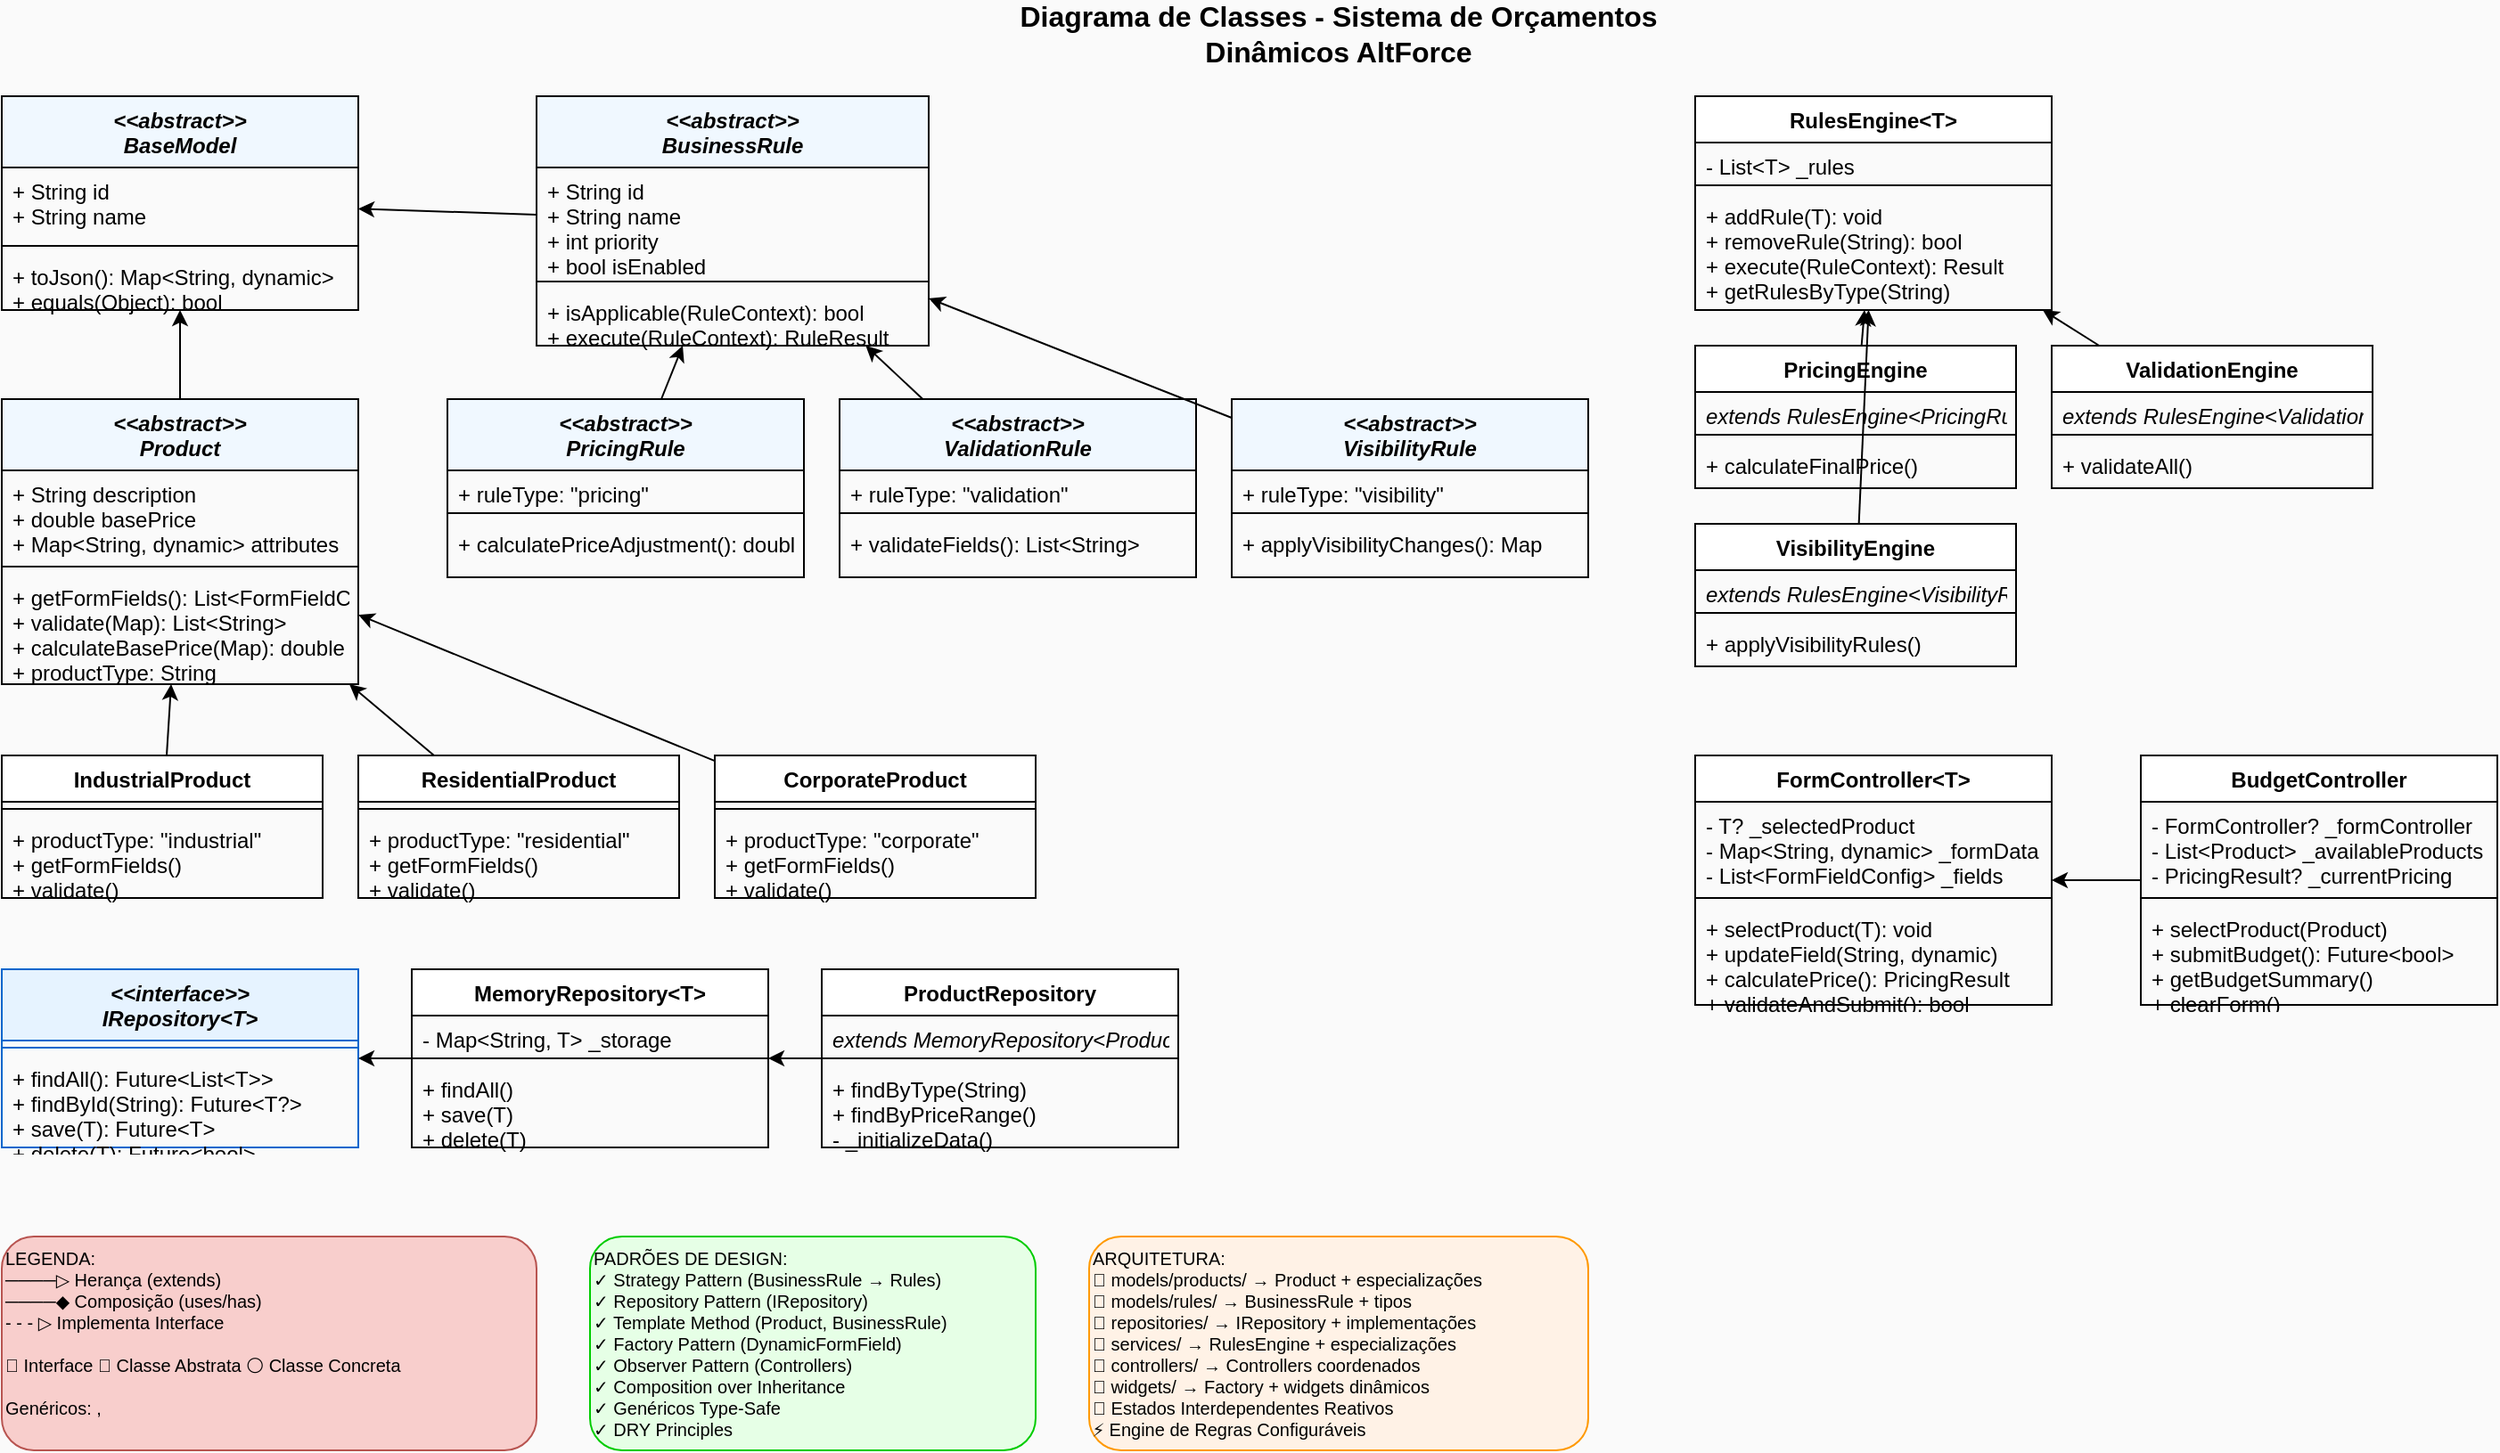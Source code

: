 <?xml version="1.0" encoding="UTF-8"?>
<mxfile version="28.1.0">
  <diagram name="Page-1" id="c4acf3e9-155e-7222-9cf6-157b1a14988f">
    <mxGraphModel dx="1600" dy="900" grid="1" gridSize="10" guides="1" tooltips="1" connect="1" arrows="1" fold="1" page="1" pageScale="1" pageWidth="1600" pageHeight="900" background="#fafafa" math="0" shadow="0">
      <root>
        <mxCell id="0" />
        <mxCell id="1" parent="0" />
        
        <!-- Title -->
        <mxCell id="title" value="Diagrama de Classes - Sistema de Orçamentos Dinâmicos AltForce" style="text;html=1;strokeColor=none;fillColor=none;align=center;verticalAlign=middle;whiteSpace=wrap;rounded=0;fontSize=16;fontStyle=1;" parent="1" vertex="1">
          <mxGeometry x="600" y="10" width="400" height="30" as="geometry" />
        </mxCell>

        <!-- Row 1: Base Classes -->
        <!-- BaseModel -->
        <mxCell id="basemodel" value="&lt;&lt;abstract&gt;&gt;&#xa;BaseModel" style="swimlane;fontStyle=3;align=center;verticalAlign=top;childLayout=stackLayout;horizontal=1;startSize=40;horizontalStack=0;resizeParent=1;resizeLast=0;collapsible=1;marginBottom=0;rounded=0;shadow=0;strokeWidth=1;fillColor=#f0f8ff;" parent="1" vertex="1">
          <mxGeometry x="50" y="60" width="200" height="120" as="geometry" />
        </mxCell>
        <mxCell id="basemodel-attrs" value="+ String id&#xa;+ String name" style="text;align=left;verticalAlign=top;spacingLeft=4;spacingRight=4;overflow=hidden;rotatable=0;points=[[0,0.5],[1,0.5]];portConstraint=eastwest;" parent="basemodel" vertex="1">
          <mxGeometry y="40" width="200" height="40" as="geometry" />
        </mxCell>
        <mxCell id="basemodel-separator" value="" style="line;strokeWidth=1;fillColor=none;align=left;verticalAlign=middle;spacingTop=-1;spacingLeft=3;spacingRight=3;rotatable=0;labelPosition=right;points=[];portConstraint=eastwest;" parent="basemodel" vertex="1">
          <mxGeometry y="80" width="200" height="8" as="geometry" />
        </mxCell>
        <mxCell id="basemodel-methods" value="+ toJson(): Map&lt;String, dynamic&gt;&#xa;+ equals(Object): bool" style="text;align=left;verticalAlign=top;spacingLeft=4;spacingRight=4;overflow=hidden;rotatable=0;points=[[0,0.5],[1,0.5]];portConstraint=eastwest;" parent="basemodel" vertex="1">
          <mxGeometry y="88" width="200" height="32" as="geometry" />
        </mxCell>

        <!-- BusinessRule -->
        <mxCell id="businessrule" value="&lt;&lt;abstract&gt;&gt;&#xa;BusinessRule" style="swimlane;fontStyle=3;align=center;verticalAlign=top;childLayout=stackLayout;horizontal=1;startSize=40;horizontalStack=0;resizeParent=1;resizeLast=0;collapsible=1;marginBottom=0;rounded=0;shadow=0;strokeWidth=1;fillColor=#f0f8ff;" parent="1" vertex="1">
          <mxGeometry x="350" y="60" width="220" height="140" as="geometry" />
        </mxCell>
        <mxCell id="businessrule-attrs" value="+ String id&#xa;+ String name&#xa;+ int priority&#xa;+ bool isEnabled" style="text;align=left;verticalAlign=top;spacingLeft=4;spacingRight=4;overflow=hidden;rotatable=0;points=[[0,0.5],[1,0.5]];portConstraint=eastwest;" parent="businessrule" vertex="1">
          <mxGeometry y="40" width="220" height="60" as="geometry" />
        </mxCell>
        <mxCell id="businessrule-separator" value="" style="line;strokeWidth=1;fillColor=none;align=left;verticalAlign=middle;spacingTop=-1;spacingLeft=3;spacingRight=3;rotatable=0;labelPosition=right;points=[];portConstraint=eastwest;" parent="businessrule" vertex="1">
          <mxGeometry y="100" width="220" height="8" as="geometry" />
        </mxCell>
        <mxCell id="businessrule-methods" value="+ isApplicable(RuleContext): bool&#xa;+ execute(RuleContext): RuleResult" style="text;align=left;verticalAlign=top;spacingLeft=4;spacingRight=4;overflow=hidden;rotatable=0;points=[[0,0.5],[1,0.5]];portConstraint=eastwest;" parent="businessrule" vertex="1">
          <mxGeometry y="108" width="220" height="32" as="geometry" />
        </mxCell>

        <!-- Row 2: Product and Rules -->
        <!-- Product -->
        <mxCell id="product" value="&lt;&lt;abstract&gt;&gt;&#xa;Product" style="swimlane;fontStyle=3;align=center;verticalAlign=top;childLayout=stackLayout;horizontal=1;startSize=40;horizontalStack=0;resizeParent=1;resizeLast=0;collapsible=1;marginBottom=0;rounded=0;shadow=0;strokeWidth=1;fillColor=#f0f8ff;" parent="1" vertex="1">
          <mxGeometry x="50" y="230" width="200" height="160" as="geometry" />
        </mxCell>
        <mxCell id="product-attrs" value="+ String description&#xa;+ double basePrice&#xa;+ Map&lt;String, dynamic&gt; attributes" style="text;align=left;verticalAlign=top;spacingLeft=4;spacingRight=4;overflow=hidden;rotatable=0;points=[[0,0.5],[1,0.5]];portConstraint=eastwest;" parent="product" vertex="1">
          <mxGeometry y="40" width="200" height="50" as="geometry" />
        </mxCell>
        <mxCell id="product-separator" value="" style="line;strokeWidth=1;fillColor=none;align=left;verticalAlign=middle;spacingTop=-1;spacingLeft=3;spacingRight=3;rotatable=0;labelPosition=right;points=[];portConstraint=eastwest;" parent="product" vertex="1">
          <mxGeometry y="90" width="200" height="8" as="geometry" />
        </mxCell>
        <mxCell id="product-methods" value="+ getFormFields(): List&lt;FormFieldConfig&gt;&#xa;+ validate(Map): List&lt;String&gt;&#xa;+ calculateBasePrice(Map): double&#xa;+ productType: String" style="text;align=left;verticalAlign=top;spacingLeft=4;spacingRight=4;overflow=hidden;rotatable=0;points=[[0,0.5],[1,0.5]];portConstraint=eastwest;" parent="product" vertex="1">
          <mxGeometry y="98" width="200" height="62" as="geometry" />
        </mxCell>

        <!-- PricingRule -->
        <mxCell id="pricingrule" value="&lt;&lt;abstract&gt;&gt;&#xa;PricingRule" style="swimlane;fontStyle=3;align=center;verticalAlign=top;childLayout=stackLayout;horizontal=1;startSize=40;horizontalStack=0;resizeParent=1;resizeLast=0;collapsible=1;marginBottom=0;rounded=0;shadow=0;strokeWidth=1;fillColor=#f0f8ff;" parent="1" vertex="1">
          <mxGeometry x="300" y="230" width="200" height="100" as="geometry" />
        </mxCell>
        <mxCell id="pricingrule-attrs" value="+ ruleType: &quot;pricing&quot;" style="text;align=left;verticalAlign=top;spacingLeft=4;spacingRight=4;overflow=hidden;rotatable=0;points=[[0,0.5],[1,0.5]];portConstraint=eastwest;" parent="pricingrule" vertex="1">
          <mxGeometry y="40" width="200" height="20" as="geometry" />
        </mxCell>
        <mxCell id="pricingrule-separator" value="" style="line;strokeWidth=1;fillColor=none;align=left;verticalAlign=middle;spacingTop=-1;spacingLeft=3;spacingRight=3;rotatable=0;labelPosition=right;points=[];portConstraint=eastwest;" parent="pricingrule" vertex="1">
          <mxGeometry y="60" width="200" height="8" as="geometry" />
        </mxCell>
        <mxCell id="pricingrule-methods" value="+ calculatePriceAdjustment(): double" style="text;align=left;verticalAlign=top;spacingLeft=4;spacingRight=4;overflow=hidden;rotatable=0;points=[[0,0.5],[1,0.5]];portConstraint=eastwest;" parent="pricingrule" vertex="1">
          <mxGeometry y="68" width="200" height="32" as="geometry" />
        </mxCell>

        <!-- ValidationRule -->
        <mxCell id="validationrule" value="&lt;&lt;abstract&gt;&gt;&#xa;ValidationRule" style="swimlane;fontStyle=3;align=center;verticalAlign=top;childLayout=stackLayout;horizontal=1;startSize=40;horizontalStack=0;resizeParent=1;resizeLast=0;collapsible=1;marginBottom=0;rounded=0;shadow=0;strokeWidth=1;fillColor=#f0f8ff;" parent="1" vertex="1">
          <mxGeometry x="520" y="230" width="200" height="100" as="geometry" />
        </mxCell>
        <mxCell id="validationrule-attrs" value="+ ruleType: &quot;validation&quot;" style="text;align=left;verticalAlign=top;spacingLeft=4;spacingRight=4;overflow=hidden;rotatable=0;points=[[0,0.5],[1,0.5]];portConstraint=eastwest;" parent="validationrule" vertex="1">
          <mxGeometry y="40" width="200" height="20" as="geometry" />
        </mxCell>
        <mxCell id="validationrule-separator" value="" style="line;strokeWidth=1;fillColor=none;align=left;verticalAlign=middle;spacingTop=-1;spacingLeft=3;spacingRight=3;rotatable=0;labelPosition=right;points=[];portConstraint=eastwest;" parent="validationrule" vertex="1">
          <mxGeometry y="60" width="200" height="8" as="geometry" />
        </mxCell>
        <mxCell id="validationrule-methods" value="+ validateFields(): List&lt;String&gt;" style="text;align=left;verticalAlign=top;spacingLeft=4;spacingRight=4;overflow=hidden;rotatable=0;points=[[0,0.5],[1,0.5]];portConstraint=eastwest;" parent="validationrule" vertex="1">
          <mxGeometry y="68" width="200" height="32" as="geometry" />
        </mxCell>

        <!-- VisibilityRule -->
        <mxCell id="visibilityrule" value="&lt;&lt;abstract&gt;&gt;&#xa;VisibilityRule" style="swimlane;fontStyle=3;align=center;verticalAlign=top;childLayout=stackLayout;horizontal=1;startSize=40;horizontalStack=0;resizeParent=1;resizeLast=0;collapsible=1;marginBottom=0;rounded=0;shadow=0;strokeWidth=1;fillColor=#f0f8ff;" parent="1" vertex="1">
          <mxGeometry x="740" y="230" width="200" height="100" as="geometry" />
        </mxCell>
        <mxCell id="visibilityrule-attrs" value="+ ruleType: &quot;visibility&quot;" style="text;align=left;verticalAlign=top;spacingLeft=4;spacingRight=4;overflow=hidden;rotatable=0;points=[[0,0.5],[1,0.5]];portConstraint=eastwest;" parent="visibilityrule" vertex="1">
          <mxGeometry y="40" width="200" height="20" as="geometry" />
        </mxCell>
        <mxCell id="visibilityrule-separator" value="" style="line;strokeWidth=1;fillColor=none;align=left;verticalAlign=middle;spacingTop=-1;spacingLeft=3;spacingRight=3;rotatable=0;labelPosition=right;points=[];portConstraint=eastwest;" parent="visibilityrule" vertex="1">
          <mxGeometry y="60" width="200" height="8" as="geometry" />
        </mxCell>
        <mxCell id="visibilityrule-methods" value="+ applyVisibilityChanges(): Map" style="text;align=left;verticalAlign=top;spacingLeft=4;spacingRight=4;overflow=hidden;rotatable=0;points=[[0,0.5],[1,0.5]];portConstraint=eastwest;" parent="visibilityrule" vertex="1">
          <mxGeometry y="68" width="200" height="32" as="geometry" />
        </mxCell>

        <!-- Row 3: Product Implementations -->
        <!-- IndustrialProduct -->
        <mxCell id="industrial" value="IndustrialProduct" style="swimlane;fontStyle=1;align=center;verticalAlign=top;childLayout=stackLayout;horizontal=1;startSize=26;horizontalStack=0;resizeParent=1;resizeLast=0;collapsible=1;marginBottom=0;rounded=0;shadow=0;strokeWidth=1;fillColor=#ffffff;" parent="1" vertex="1">
          <mxGeometry x="50" y="430" width="180" height="80" as="geometry" />
        </mxCell>
        <mxCell id="industrial-separator" value="" style="line;strokeWidth=1;fillColor=none;align=left;verticalAlign=middle;spacingTop=-1;spacingLeft=3;spacingRight=3;rotatable=0;labelPosition=right;points=[];portConstraint=eastwest;" parent="industrial" vertex="1">
          <mxGeometry y="26" width="180" height="8" as="geometry" />
        </mxCell>
        <mxCell id="industrial-methods" value="+ productType: &quot;industrial&quot;&#xa;+ getFormFields()&#xa;+ validate()" style="text;align=left;verticalAlign=top;spacingLeft=4;spacingRight=4;overflow=hidden;rotatable=0;points=[[0,0.5],[1,0.5]];portConstraint=eastwest;" parent="industrial" vertex="1">
          <mxGeometry y="34" width="180" height="46" as="geometry" />
        </mxCell>

        <!-- ResidentialProduct -->
        <mxCell id="residential" value="ResidentialProduct" style="swimlane;fontStyle=1;align=center;verticalAlign=top;childLayout=stackLayout;horizontal=1;startSize=26;horizontalStack=0;resizeParent=1;resizeLast=0;collapsible=1;marginBottom=0;rounded=0;shadow=0;strokeWidth=1;fillColor=#ffffff;" parent="1" vertex="1">
          <mxGeometry x="250" y="430" width="180" height="80" as="geometry" />
        </mxCell>
        <mxCell id="residential-separator" value="" style="line;strokeWidth=1;fillColor=none;align=left;verticalAlign=middle;spacingTop=-1;spacingLeft=3;spacingRight=3;rotatable=0;labelPosition=right;points=[];portConstraint=eastwest;" parent="residential" vertex="1">
          <mxGeometry y="26" width="180" height="8" as="geometry" />
        </mxCell>
        <mxCell id="residential-methods" value="+ productType: &quot;residential&quot;&#xa;+ getFormFields()&#xa;+ validate()" style="text;align=left;verticalAlign=top;spacingLeft=4;spacingRight=4;overflow=hidden;rotatable=0;points=[[0,0.5],[1,0.5]];portConstraint=eastwest;" parent="residential" vertex="1">
          <mxGeometry y="34" width="180" height="46" as="geometry" />
        </mxCell>

        <!-- CorporateProduct -->
        <mxCell id="corporate" value="CorporateProduct" style="swimlane;fontStyle=1;align=center;verticalAlign=top;childLayout=stackLayout;horizontal=1;startSize=26;horizontalStack=0;resizeParent=1;resizeLast=0;collapsible=1;marginBottom=0;rounded=0;shadow=0;strokeWidth=1;fillColor=#ffffff;" parent="1" vertex="1">
          <mxGeometry x="450" y="430" width="180" height="80" as="geometry" />
        </mxCell>
        <mxCell id="corporate-separator" value="" style="line;strokeWidth=1;fillColor=none;align=left;verticalAlign=middle;spacingTop=-1;spacingLeft=3;spacingRight=3;rotatable=0;labelPosition=right;points=[];portConstraint=eastwest;" parent="corporate" vertex="1">
          <mxGeometry y="26" width="180" height="8" as="geometry" />
        </mxCell>
        <mxCell id="corporate-methods" value="+ productType: &quot;corporate&quot;&#xa;+ getFormFields()&#xa;+ validate()" style="text;align=left;verticalAlign=top;spacingLeft=4;spacingRight=4;overflow=hidden;rotatable=0;points=[[0,0.5],[1,0.5]];portConstraint=eastwest;" parent="corporate" vertex="1">
          <mxGeometry y="34" width="180" height="46" as="geometry" />
        </mxCell>

        <!-- Row 4: Repository Pattern -->
        <!-- IRepository -->
        <mxCell id="irepository" value="&lt;&lt;interface&gt;&gt;&#xa;IRepository&lt;T&gt;" style="swimlane;fontStyle=3;align=center;verticalAlign=top;childLayout=stackLayout;horizontal=1;startSize=40;horizontalStack=0;resizeParent=1;resizeLast=0;collapsible=1;marginBottom=0;rounded=0;shadow=0;strokeWidth=1;fillColor=#e6f3ff;strokeColor=#0066cc;" parent="1" vertex="1">
          <mxGeometry x="50" y="550" width="200" height="100" as="geometry" />
        </mxCell>
        <mxCell id="irepository-separator" value="" style="line;strokeWidth=1;fillColor=none;align=left;verticalAlign=middle;spacingTop=-1;spacingLeft=3;spacingRight=3;rotatable=0;labelPosition=right;points=[];portConstraint=eastwest;strokeColor=#0066cc;" parent="irepository" vertex="1">
          <mxGeometry y="40" width="200" height="8" as="geometry" />
        </mxCell>
        <mxCell id="irepository-methods" value="+ findAll(): Future&lt;List&lt;T&gt;&gt;&#xa;+ findById(String): Future&lt;T?&gt;&#xa;+ save(T): Future&lt;T&gt;&#xa;+ delete(T): Future&lt;bool&gt;" style="text;align=left;verticalAlign=top;spacingLeft=4;spacingRight=4;overflow=hidden;rotatable=0;points=[[0,0.5],[1,0.5]];portConstraint=eastwest;" parent="irepository" vertex="1">
          <mxGeometry y="48" width="200" height="52" as="geometry" />
        </mxCell>

        <!-- MemoryRepository -->
        <mxCell id="memoryrepo" value="MemoryRepository&lt;T&gt;" style="swimlane;fontStyle=1;align=center;verticalAlign=top;childLayout=stackLayout;horizontal=1;startSize=26;horizontalStack=0;resizeParent=1;resizeLast=0;collapsible=1;marginBottom=0;rounded=0;shadow=0;strokeWidth=1;fillColor=#ffffff;" parent="1" vertex="1">
          <mxGeometry x="280" y="550" width="200" height="100" as="geometry" />
        </mxCell>
        <mxCell id="memoryrepo-attrs" value="- Map&lt;String, T&gt; _storage" style="text;align=left;verticalAlign=top;spacingLeft=4;spacingRight=4;overflow=hidden;rotatable=0;points=[[0,0.5],[1,0.5]];portConstraint=eastwest;" parent="memoryrepo" vertex="1">
          <mxGeometry y="26" width="200" height="20" as="geometry" />
        </mxCell>
        <mxCell id="memoryrepo-separator" value="" style="line;strokeWidth=1;fillColor=none;align=left;verticalAlign=middle;spacingTop=-1;spacingLeft=3;spacingRight=3;rotatable=0;labelPosition=right;points=[];portConstraint=eastwest;" parent="memoryrepo" vertex="1">
          <mxGeometry y="46" width="200" height="8" as="geometry" />
        </mxCell>
        <mxCell id="memoryrepo-methods" value="+ findAll()&#xa;+ save(T)&#xa;+ delete(T)" style="text;align=left;verticalAlign=top;spacingLeft=4;spacingRight=4;overflow=hidden;rotatable=0;points=[[0,0.5],[1,0.5]];portConstraint=eastwest;" parent="memoryrepo" vertex="1">
          <mxGeometry y="54" width="200" height="46" as="geometry" />
        </mxCell>

        <!-- ProductRepository -->
        <mxCell id="productrepo" value="ProductRepository" style="swimlane;fontStyle=1;align=center;verticalAlign=top;childLayout=stackLayout;horizontal=1;startSize=26;horizontalStack=0;resizeParent=1;resizeLast=0;collapsible=1;marginBottom=0;rounded=0;shadow=0;strokeWidth=1;fillColor=#ffffff;" parent="1" vertex="1">
          <mxGeometry x="510" y="550" width="200" height="100" as="geometry" />
        </mxCell>
        <mxCell id="productrepo-attrs" value="extends MemoryRepository&lt;Product&gt;" style="text;align=left;verticalAlign=top;spacingLeft=4;spacingRight=4;overflow=hidden;rotatable=0;points=[[0,0.5],[1,0.5]];portConstraint=eastwest;fontStyle=2;" parent="productrepo" vertex="1">
          <mxGeometry y="26" width="200" height="20" as="geometry" />
        </mxCell>
        <mxCell id="productrepo-separator" value="" style="line;strokeWidth=1;fillColor=none;align=left;verticalAlign=middle;spacingTop=-1;spacingLeft=3;spacingRight=3;rotatable=0;labelPosition=right;points=[];portConstraint=eastwest;" parent="productrepo" vertex="1">
          <mxGeometry y="46" width="200" height="8" as="geometry" />
        </mxCell>
        <mxCell id="productrepo-methods" value="+ findByType(String)&#xa;+ findByPriceRange()&#xa;- _initializeData()" style="text;align=left;verticalAlign=top;spacingLeft=4;spacingRight=4;overflow=hidden;rotatable=0;points=[[0,0.5],[1,0.5]];portConstraint=eastwest;" parent="productrepo" vertex="1">
          <mxGeometry y="54" width="200" height="46" as="geometry" />
        </mxCell>

        <!-- Right Side: Engines and Controllers -->
        <!-- RulesEngine -->
        <mxCell id="rulesengine" value="RulesEngine&lt;T&gt;" style="swimlane;fontStyle=1;align=center;verticalAlign=top;childLayout=stackLayout;horizontal=1;startSize=26;horizontalStack=0;resizeParent=1;resizeLast=0;collapsible=1;marginBottom=0;rounded=0;shadow=0;strokeWidth=1;fillColor=#ffffff;" parent="1" vertex="1">
          <mxGeometry x="1000" y="60" width="200" height="120" as="geometry" />
        </mxCell>
        <mxCell id="rulesengine-attrs" value="- List&lt;T&gt; _rules" style="text;align=left;verticalAlign=top;spacingLeft=4;spacingRight=4;overflow=hidden;rotatable=0;points=[[0,0.5],[1,0.5]];portConstraint=eastwest;" parent="rulesengine" vertex="1">
          <mxGeometry y="26" width="200" height="20" as="geometry" />
        </mxCell>
        <mxCell id="rulesengine-separator" value="" style="line;strokeWidth=1;fillColor=none;align=left;verticalAlign=middle;spacingTop=-1;spacingLeft=3;spacingRight=3;rotatable=0;labelPosition=right;points=[];portConstraint=eastwest;" parent="rulesengine" vertex="1">
          <mxGeometry y="46" width="200" height="8" as="geometry" />
        </mxCell>
        <mxCell id="rulesengine-methods" value="+ addRule(T): void&#xa;+ removeRule(String): bool&#xa;+ execute(RuleContext): Result&#xa;+ getRulesByType(String)" style="text;align=left;verticalAlign=top;spacingLeft=4;spacingRight=4;overflow=hidden;rotatable=0;points=[[0,0.5],[1,0.5]];portConstraint=eastwest;" parent="rulesengine" vertex="1">
          <mxGeometry y="54" width="200" height="66" as="geometry" />
        </mxCell>

        <!-- PricingEngine -->
        <mxCell id="pricingengine" value="PricingEngine" style="swimlane;fontStyle=1;align=center;verticalAlign=top;childLayout=stackLayout;horizontal=1;startSize=26;horizontalStack=0;resizeParent=1;resizeLast=0;collapsible=1;marginBottom=0;rounded=0;shadow=0;strokeWidth=1;fillColor=#ffffff;" parent="1" vertex="1">
          <mxGeometry x="1000" y="200" width="180" height="80" as="geometry" />
        </mxCell>
        <mxCell id="pricingengine-attrs" value="extends RulesEngine&lt;PricingRule&gt;" style="text;align=left;verticalAlign=top;spacingLeft=4;spacingRight=4;overflow=hidden;rotatable=0;points=[[0,0.5],[1,0.5]];portConstraint=eastwest;fontStyle=2;" parent="pricingengine" vertex="1">
          <mxGeometry y="26" width="180" height="20" as="geometry" />
        </mxCell>
        <mxCell id="pricingengine-separator" value="" style="line;strokeWidth=1;fillColor=none;align=left;verticalAlign=middle;spacingTop=-1;spacingLeft=3;spacingRight=3;rotatable=0;labelPosition=right;points=[];portConstraint=eastwest;" parent="pricingengine" vertex="1">
          <mxGeometry y="46" width="180" height="8" as="geometry" />
        </mxCell>
        <mxCell id="pricingengine-methods" value="+ calculateFinalPrice()" style="text;align=left;verticalAlign=top;spacingLeft=4;spacingRight=4;overflow=hidden;rotatable=0;points=[[0,0.5],[1,0.5]];portConstraint=eastwest;" parent="pricingengine" vertex="1">
          <mxGeometry y="54" width="180" height="26" as="geometry" />
        </mxCell>

        <!-- ValidationEngine -->
        <mxCell id="validationengine" value="ValidationEngine" style="swimlane;fontStyle=1;align=center;verticalAlign=top;childLayout=stackLayout;horizontal=1;startSize=26;horizontalStack=0;resizeParent=1;resizeLast=0;collapsible=1;marginBottom=0;rounded=0;shadow=0;strokeWidth=1;fillColor=#ffffff;" parent="1" vertex="1">
          <mxGeometry x="1200" y="200" width="180" height="80" as="geometry" />
        </mxCell>
        <mxCell id="validationengine-attrs" value="extends RulesEngine&lt;ValidationRule&gt;" style="text;align=left;verticalAlign=top;spacingLeft=4;spacingRight=4;overflow=hidden;rotatable=0;points=[[0,0.5],[1,0.5]];portConstraint=eastwest;fontStyle=2;" parent="validationengine" vertex="1">
          <mxGeometry y="26" width="180" height="20" as="geometry" />
        </mxCell>
        <mxCell id="validationengine-separator" value="" style="line;strokeWidth=1;fillColor=none;align=left;verticalAlign=middle;spacingTop=-1;spacingLeft=3;spacingRight=3;rotatable=0;labelPosition=right;points=[];portConstraint=eastwest;" parent="validationengine" vertex="1">
          <mxGeometry y="46" width="180" height="8" as="geometry" />
        </mxCell>
        <mxCell id="validationengine-methods" value="+ validateAll()" style="text;align=left;verticalAlign=top;spacingLeft=4;spacingRight=4;overflow=hidden;rotatable=0;points=[[0,0.5],[1,0.5]];portConstraint=eastwest;" parent="validationengine" vertex="1">
          <mxGeometry y="54" width="180" height="26" as="geometry" />
        </mxCell>

        <!-- VisibilityEngine -->
        <mxCell id="visibilityengine" value="VisibilityEngine" style="swimlane;fontStyle=1;align=center;verticalAlign=top;childLayout=stackLayout;horizontal=1;startSize=26;horizontalStack=0;resizeParent=1;resizeLast=0;collapsible=1;marginBottom=0;rounded=0;shadow=0;strokeWidth=1;fillColor=#ffffff;" parent="1" vertex="1">
          <mxGeometry x="1000" y="300" width="180" height="80" as="geometry" />
        </mxCell>
        <mxCell id="visibilityengine-attrs" value="extends RulesEngine&lt;VisibilityRule&gt;" style="text;align=left;verticalAlign=top;spacingLeft=4;spacingRight=4;overflow=hidden;rotatable=0;points=[[0,0.5],[1,0.5]];portConstraint=eastwest;fontStyle=2;" parent="visibilityengine" vertex="1">
          <mxGeometry y="26" width="180" height="20" as="geometry" />
        </mxCell>
        <mxCell id="visibilityengine-separator" value="" style="line;strokeWidth=1;fillColor=none;align=left;verticalAlign=middle;spacingTop=-1;spacingLeft=3;spacingRight=3;rotatable=0;labelPosition=right;points=[];portConstraint=eastwest;" parent="visibilityengine" vertex="1">
          <mxGeometry y="46" width="180" height="8" as="geometry" />
        </mxCell>
        <mxCell id="visibilityengine-methods" value="+ applyVisibilityRules()" style="text;align=left;verticalAlign=top;spacingLeft=4;spacingRight=4;overflow=hidden;rotatable=0;points=[[0,0.5],[1,0.5]];portConstraint=eastwest;" parent="visibilityengine" vertex="1">
          <mxGeometry y="54" width="180" height="26" as="geometry" />
        </mxCell>

        <!-- FormController -->
        <mxCell id="formcontroller" value="FormController&lt;T&gt;" style="swimlane;fontStyle=1;align=center;verticalAlign=top;childLayout=stackLayout;horizontal=1;startSize=26;horizontalStack=0;resizeParent=1;resizeLast=0;collapsible=1;marginBottom=0;rounded=0;shadow=0;strokeWidth=1;fillColor=#ffffff;" parent="1" vertex="1">
          <mxGeometry x="1000" y="430" width="200" height="140" as="geometry" />
        </mxCell>
        <mxCell id="formcontroller-attrs" value="- T? _selectedProduct&#xa;- Map&lt;String, dynamic&gt; _formData&#xa;- List&lt;FormFieldConfig&gt; _fields" style="text;align=left;verticalAlign=top;spacingLeft=4;spacingRight=4;overflow=hidden;rotatable=0;points=[[0,0.5],[1,0.5]];portConstraint=eastwest;" parent="formcontroller" vertex="1">
          <mxGeometry y="26" width="200" height="50" as="geometry" />
        </mxCell>
        <mxCell id="formcontroller-separator" value="" style="line;strokeWidth=1;fillColor=none;align=left;verticalAlign=middle;spacingTop=-1;spacingLeft=3;spacingRight=3;rotatable=0;labelPosition=right;points=[];portConstraint=eastwest;" parent="formcontroller" vertex="1">
          <mxGeometry y="76" width="200" height="8" as="geometry" />
        </mxCell>
        <mxCell id="formcontroller-methods" value="+ selectProduct(T): void&#xa;+ updateField(String, dynamic)&#xa;+ calculatePrice(): PricingResult&#xa;+ validateAndSubmit(): bool" style="text;align=left;verticalAlign=top;spacingLeft=4;spacingRight=4;overflow=hidden;rotatable=0;points=[[0,0.5],[1,0.5]];portConstraint=eastwest;" parent="formcontroller" vertex="1">
          <mxGeometry y="84" width="200" height="56" as="geometry" />
        </mxCell>

        <!-- BudgetController -->
        <mxCell id="budgetcontroller" value="BudgetController" style="swimlane;fontStyle=1;align=center;verticalAlign=top;childLayout=stackLayout;horizontal=1;startSize=26;horizontalStack=0;resizeParent=1;resizeLast=0;collapsible=1;marginBottom=0;rounded=0;shadow=0;strokeWidth=1;fillColor=#ffffff;" parent="1" vertex="1">
          <mxGeometry x="1250" y="430" width="200" height="140" as="geometry" />
        </mxCell>
        <mxCell id="budgetcontroller-attrs" value="- FormController? _formController&#xa;- List&lt;Product&gt; _availableProducts&#xa;- PricingResult? _currentPricing" style="text;align=left;verticalAlign=top;spacingLeft=4;spacingRight=4;overflow=hidden;rotatable=0;points=[[0,0.5],[1,0.5]];portConstraint=eastwest;" parent="budgetcontroller" vertex="1">
          <mxGeometry y="26" width="200" height="50" as="geometry" />
        </mxCell>
        <mxCell id="budgetcontroller-separator" value="" style="line;strokeWidth=1;fillColor=none;align=left;verticalAlign=middle;spacingTop=-1;spacingLeft=3;spacingRight=3;rotatable=0;labelPosition=right;points=[];portConstraint=eastwest;" parent="budgetcontroller" vertex="1">
          <mxGeometry y="76" width="200" height="8" as="geometry" />
        </mxCell>
        <mxCell id="budgetcontroller-methods" value="+ selectProduct(Product)&#xa;+ submitBudget(): Future&lt;bool&gt;&#xa;+ getBudgetSummary()&#xa;+ clearForm()" style="text;align=left;verticalAlign=top;spacingLeft=4;spacingRight=4;overflow=hidden;rotatable=0;points=[[0,0.5],[1,0.5]];portConstraint=eastwest;" parent="budgetcontroller" vertex="1">
          <mxGeometry y="84" width="200" height="56" as="geometry" />
        </mxCell>

        <!-- Inheritance Relationships -->
        <!-- Product extends BaseModel -->
        <mxCell id="edge1" parent="1" source="product" target="basemodel" edge="1">
          <mxGeometry relative="1" as="geometry">
            <mxPoint x="150" y="230" as="sourcePoint"/>
            <mxPoint x="150" y="180" as="targetPoint"/>
          </mxGeometry>
        </mxCell>

        <!-- BusinessRule extends BaseModel -->
        <mxCell id="edge2" parent="1" source="businessrule" target="basemodel" edge="1">
          <mxGeometry relative="1" as="geometry">
            <mxPoint x="350" y="120" as="sourcePoint"/>
            <mxPoint x="250" y="120" as="targetPoint"/>
          </mxGeometry>
        </mxCell>

        <!-- Rules extend BusinessRule -->
        <mxCell id="edge3" parent="1" source="pricingrule" target="businessrule" edge="1">
          <mxGeometry relative="1" as="geometry">
            <mxPoint x="400" y="230" as="sourcePoint"/>
            <mxPoint x="460" y="200" as="targetPoint"/>
          </mxGeometry>
        </mxCell>

        <mxCell id="edge4" parent="1" source="validationrule" target="businessrule" edge="1">
          <mxGeometry relative="1" as="geometry">
            <mxPoint x="620" y="230" as="sourcePoint"/>
            <mxPoint x="460" y="200" as="targetPoint"/>
          </mxGeometry>
        </mxCell>

        <mxCell id="edge5" parent="1" source="visibilityrule" target="businessrule" edge="1">
          <mxGeometry relative="1" as="geometry">
            <mxPoint x="840" y="230" as="sourcePoint"/>
            <mxPoint x="460" y="200" as="targetPoint"/>
          </mxGeometry>
        </mxCell>

        <!-- Products extend Product -->
        <mxCell id="edge6" parent="1" source="industrial" target="product" edge="1">
          <mxGeometry relative="1" as="geometry">
            <mxPoint x="140" y="430" as="sourcePoint"/>
            <mxPoint x="150" y="390" as="targetPoint"/>
          </mxGeometry>
        </mxCell>

        <mxCell id="edge7" parent="1" source="residential" target="product" edge="1">
          <mxGeometry relative="1" as="geometry">
            <mxPoint x="340" y="430" as="sourcePoint"/>
            <mxPoint x="150" y="390" as="targetPoint"/>
          </mxGeometry>
        </mxCell>

        <mxCell id="edge8" parent="1" source="corporate" target="product" edge="1">
          <mxGeometry relative="1" as="geometry">
            <mxPoint x="540" y="430" as="sourcePoint"/>
            <mxPoint x="150" y="390" as="targetPoint"/>
          </mxGeometry>
        </mxCell>

        <!-- Repository relationships -->
        <mxCell id="edge9" parent="1" source="memoryrepo" target="irepository" edge="1">
          <mxGeometry relative="1" as="geometry">
            <mxPoint x="280" y="600" as="sourcePoint"/>
            <mxPoint x="250" y="600" as="targetPoint"/>
          </mxGeometry>
        </mxCell>

        <mxCell id="edge10" parent="1" source="productrepo" target="memoryrepo" edge="1">
          <mxGeometry relative="1" as="geometry">
            <mxPoint x="510" y="600" as="sourcePoint"/>
            <mxPoint x="480" y="600" as="targetPoint"/>
          </mxGeometry>
        </mxCell>

        <!-- Engine inheritance -->
        <mxCell id="edge11" parent="1" source="pricingengine" target="rulesengine" edge="1">
          <mxGeometry relative="1" as="geometry">
            <mxPoint x="1090" y="200" as="sourcePoint"/>
            <mxPoint x="1100" y="180" as="targetPoint"/>
          </mxGeometry>
        </mxCell>

        <mxCell id="edge12" parent="1" source="validationengine" target="rulesengine" edge="1">
          <mxGeometry relative="1" as="geometry">
            <mxPoint x="1290" y="200" as="sourcePoint"/>
            <mxPoint x="1100" y="180" as="targetPoint"/>
          </mxGeometry>
        </mxCell>

        <mxCell id="edge13" parent="1" source="visibilityengine" target="rulesengine" edge="1">
          <mxGeometry relative="1" as="geometry">
            <mxPoint x="1090" y="300" as="sourcePoint"/>
            <mxPoint x="1100" y="180" as="targetPoint"/>
          </mxGeometry>
        </mxCell>

        <!-- Composition relationships -->
        <mxCell id="edge14" parent="1" source="budgetcontroller" target="formcontroller" edge="1">
          <mxGeometry relative="1" as="geometry">
            <mxPoint x="1250" y="500" as="sourcePoint"/>
            <mxPoint x="1200" y="500" as="targetPoint"/>
          </mxGeometry>
        </mxCell>

        <!-- Legend -->
        <mxCell id="legend" value="LEGENDA:&#xa;────▷ Herança (extends)&#xa;────◆ Composição (uses/has)&#xa;- - - ▷ Implementa Interface&#xa;&#xa;🔵 Interface   🔘 Classe Abstrata   ⚪ Classe Concreta&#xa;&#xa;Genéricos: &lt;T&gt;, &lt;T extends BaseModel&gt;" style="rounded=1;whiteSpace=wrap;html=1;align=left;verticalAlign=top;fillColor=#f8cecc;strokeColor=#b85450;fontSize=10;" parent="1" vertex="1">
          <mxGeometry x="50" y="700" width="300" height="120" as="geometry" />
        </mxCell>

        <!-- Patterns Info -->
        <mxCell id="patterns" value="PADRÕES DE DESIGN:&#xa;✓ Strategy Pattern (BusinessRule → Rules)&#xa;✓ Repository Pattern (IRepository&lt;T&gt;)&#xa;✓ Template Method (Product, BusinessRule)&#xa;✓ Factory Pattern (DynamicFormField)&#xa;✓ Observer Pattern (Controllers)&#xa;✓ Composition over Inheritance&#xa;✓ Genéricos Type-Safe&#xa;✓ DRY Principles" style="rounded=1;whiteSpace=wrap;html=1;align=left;verticalAlign=top;fillColor=#e6ffe6;strokeColor=#00cc00;fontSize=10;" parent="1" vertex="1">
          <mxGeometry x="380" y="700" width="250" height="120" as="geometry" />
        </mxCell>

        <!-- Architecture Info -->
        <mxCell id="architecture" value="ARQUITETURA:&#xa;📁 models/products/ → Product + especializações&#xa;📁 models/rules/ → BusinessRule + tipos&#xa;📁 repositories/ → IRepository&lt;T&gt; + implementações&#xa;📁 services/ → RulesEngine&lt;T&gt; + especializações&#xa;📁 controllers/ → Controllers coordenados&#xa;📁 widgets/ → Factory + widgets dinâmicos&#xa;🎯 Estados Interdependentes Reativos&#xa;⚡ Engine de Regras Configuráveis" style="rounded=1;whiteSpace=wrap;html=1;align=left;verticalAlign=top;fillColor=#fff2e6;strokeColor=#ff9900;fontSize=10;" parent="1" vertex="1">
          <mxGeometry x="660" y="700" width="280" height="120" as="geometry" />
        </mxCell>

      </root>
    </mxGraphModel>
  </diagram>
</mxfile>